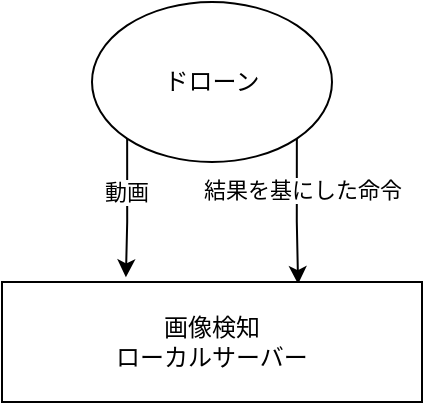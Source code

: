 <mxfile version="21.5.1" type="device">
  <diagram name="ページ1" id="atDNHp_om6OR-I6s4Agw">
    <mxGraphModel dx="794" dy="373" grid="1" gridSize="10" guides="1" tooltips="1" connect="1" arrows="1" fold="1" page="1" pageScale="1" pageWidth="827" pageHeight="1169" math="0" shadow="0">
      <root>
        <mxCell id="0" />
        <mxCell id="1" parent="0" />
        <mxCell id="Z79mWci31UZ-ijxSpTI9-4" style="edgeStyle=orthogonalEdgeStyle;rounded=0;orthogonalLoop=1;jettySize=auto;html=1;exitX=0;exitY=1;exitDx=0;exitDy=0;entryX=0.295;entryY=-0.039;entryDx=0;entryDy=0;entryPerimeter=0;" edge="1" parent="1" source="Z79mWci31UZ-ijxSpTI9-1" target="Z79mWci31UZ-ijxSpTI9-2">
          <mxGeometry relative="1" as="geometry" />
        </mxCell>
        <mxCell id="Z79mWci31UZ-ijxSpTI9-5" value="&lt;font style=&quot;vertical-align: inherit;&quot;&gt;&lt;font style=&quot;vertical-align: inherit;&quot;&gt;動画&lt;/font&gt;&lt;/font&gt;" style="edgeLabel;html=1;align=center;verticalAlign=middle;resizable=0;points=[];" vertex="1" connectable="0" parent="Z79mWci31UZ-ijxSpTI9-4">
          <mxGeometry x="-0.236" y="-1" relative="1" as="geometry">
            <mxPoint as="offset" />
          </mxGeometry>
        </mxCell>
        <mxCell id="Z79mWci31UZ-ijxSpTI9-6" style="edgeStyle=orthogonalEdgeStyle;rounded=0;orthogonalLoop=1;jettySize=auto;html=1;exitX=1;exitY=1;exitDx=0;exitDy=0;entryX=0.705;entryY=0.017;entryDx=0;entryDy=0;entryPerimeter=0;" edge="1" parent="1" source="Z79mWci31UZ-ijxSpTI9-1" target="Z79mWci31UZ-ijxSpTI9-2">
          <mxGeometry relative="1" as="geometry" />
        </mxCell>
        <mxCell id="Z79mWci31UZ-ijxSpTI9-7" value="&lt;font style=&quot;vertical-align: inherit;&quot;&gt;&lt;font style=&quot;vertical-align: inherit;&quot;&gt;結果を基にした命令&lt;/font&gt;&lt;/font&gt;" style="edgeLabel;html=1;align=center;verticalAlign=middle;resizable=0;points=[];" vertex="1" connectable="0" parent="Z79mWci31UZ-ijxSpTI9-6">
          <mxGeometry x="-0.3" y="2" relative="1" as="geometry">
            <mxPoint as="offset" />
          </mxGeometry>
        </mxCell>
        <mxCell id="Z79mWci31UZ-ijxSpTI9-1" value="&lt;font style=&quot;vertical-align: inherit;&quot;&gt;&lt;font style=&quot;vertical-align: inherit;&quot;&gt;ドローン&lt;/font&gt;&lt;/font&gt;" style="ellipse;whiteSpace=wrap;html=1;" vertex="1" parent="1">
          <mxGeometry x="365" y="60" width="120" height="80" as="geometry" />
        </mxCell>
        <mxCell id="Z79mWci31UZ-ijxSpTI9-2" value="&lt;font style=&quot;vertical-align: inherit;&quot;&gt;&lt;font style=&quot;vertical-align: inherit;&quot;&gt;画像検知&lt;br&gt;ローカルサーバー&lt;br&gt;&lt;/font&gt;&lt;/font&gt;" style="rounded=0;whiteSpace=wrap;html=1;" vertex="1" parent="1">
          <mxGeometry x="320" y="200" width="210" height="60" as="geometry" />
        </mxCell>
      </root>
    </mxGraphModel>
  </diagram>
</mxfile>
